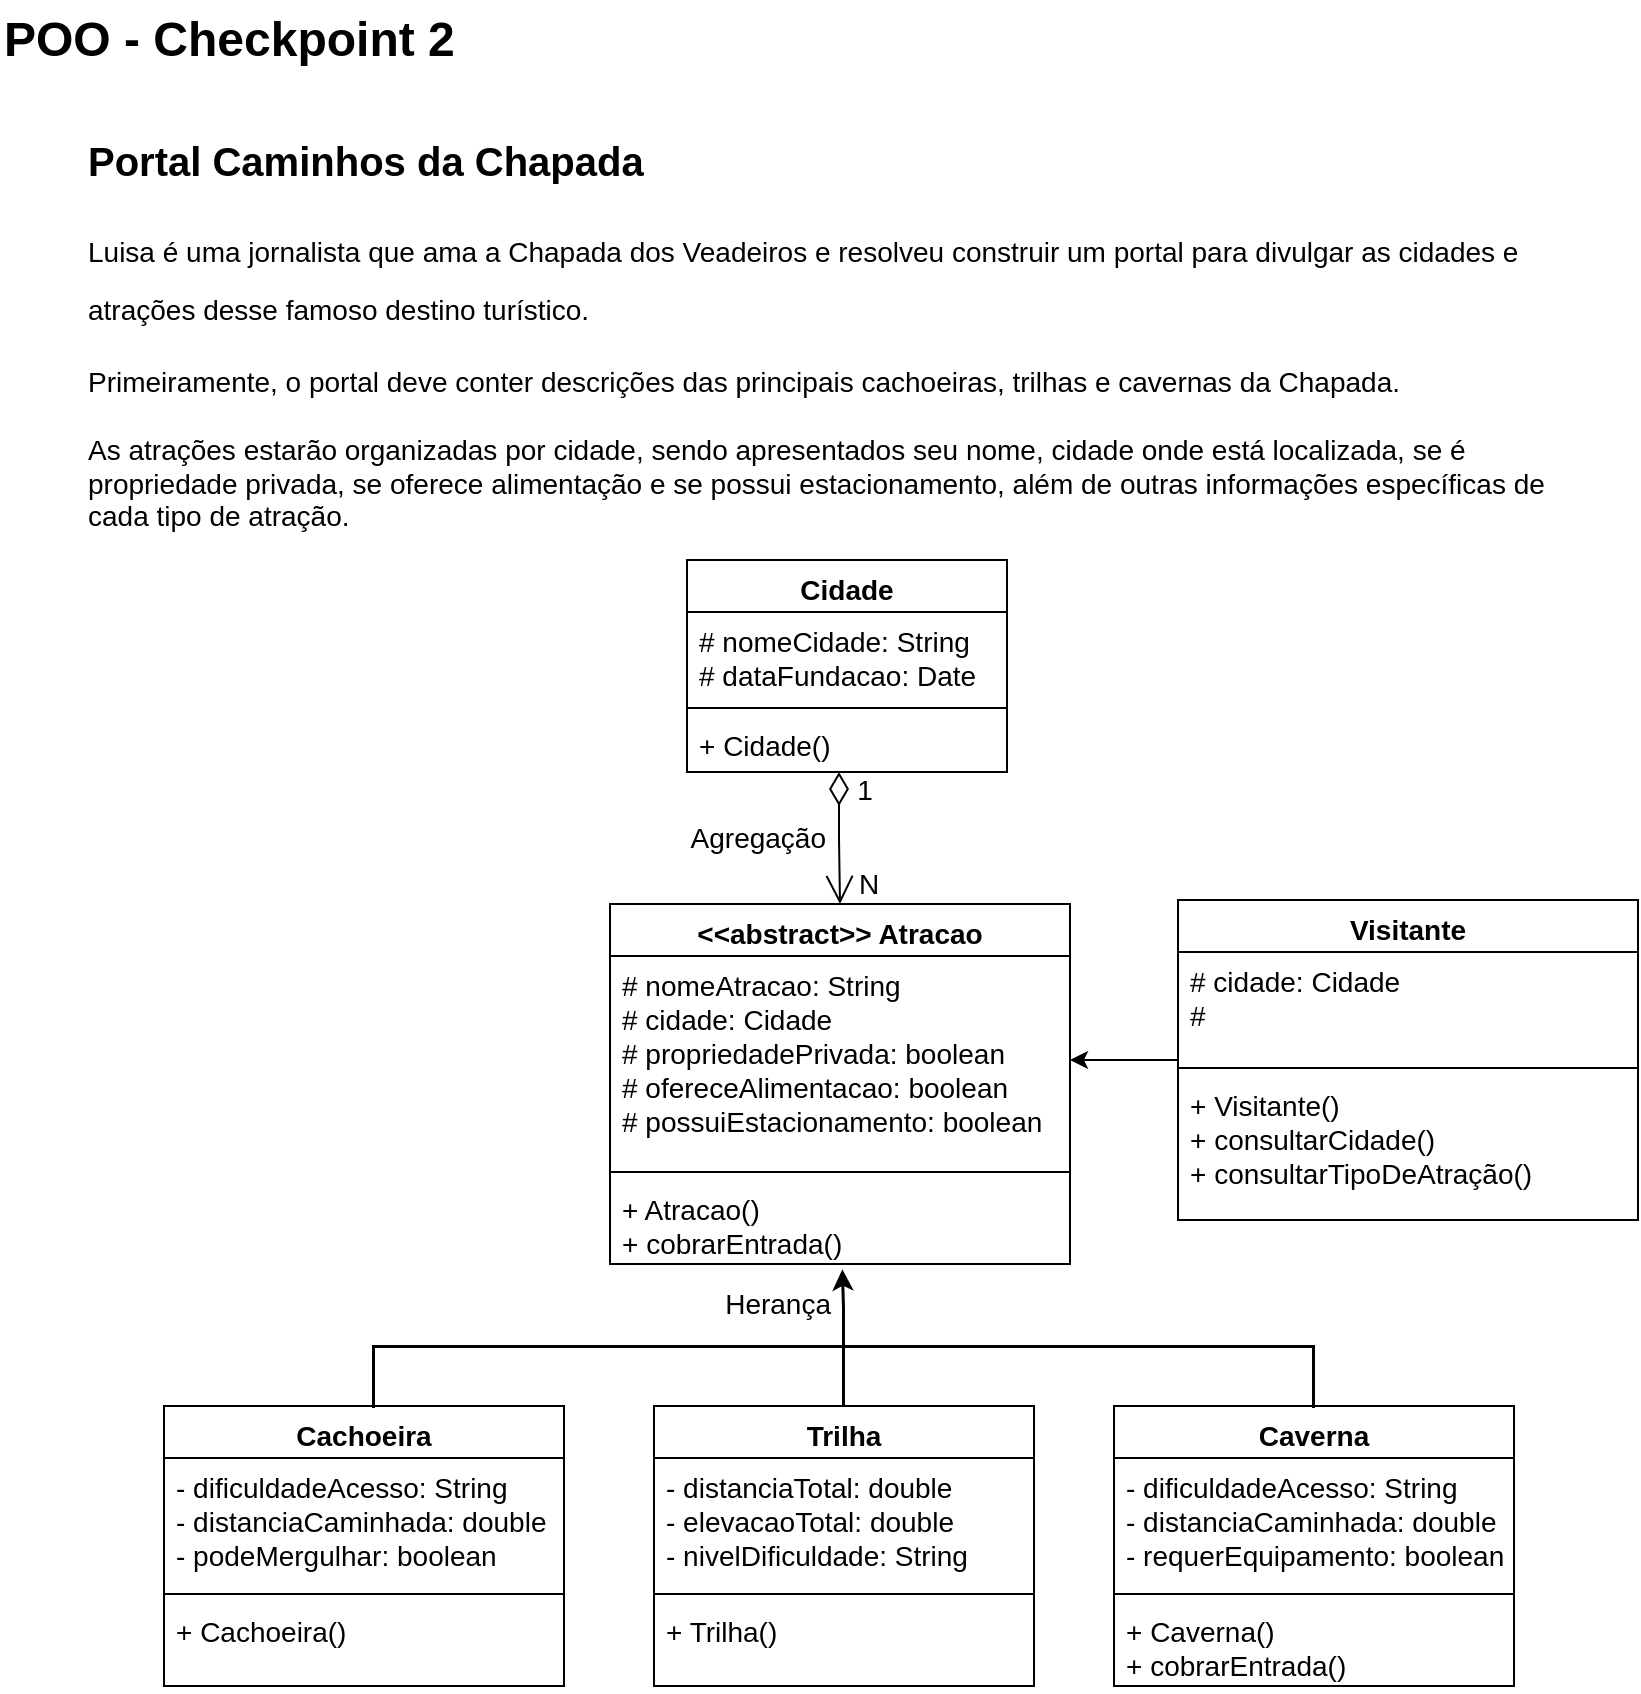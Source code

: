 <mxfile version="20.0.3" type="google"><diagram id="w1eQTvh9J5aqnU7fIrIR" name="Page-1"><mxGraphModel dx="1186" dy="-1802" grid="1" gridSize="10" guides="1" tooltips="1" connect="1" arrows="1" fold="1" page="1" pageScale="1" pageWidth="827" pageHeight="1169" math="0" shadow="0"><root><mxCell id="0"/><mxCell id="1" parent="0"/><mxCell id="Tb9qipr10U-LZeM3_FRC-1" value="POO - Checkpoint 2" style="text;strokeColor=none;fillColor=none;html=1;fontSize=24;fontStyle=1;verticalAlign=middle;align=left;" parent="1" vertex="1"><mxGeometry x="1" y="2560" width="230" height="40" as="geometry"/></mxCell><mxCell id="Tb9qipr10U-LZeM3_FRC-3" value="&lt;h1 style=&quot;font-size: 20px;&quot;&gt;&lt;span style=&quot;background-color: initial;&quot;&gt;&lt;font style=&quot;font-size: 20px;&quot;&gt;Portal Caminhos da Chapada&lt;/font&gt;&lt;/span&gt;&lt;/h1&gt;&lt;h1 style=&quot;&quot;&gt;&lt;span style=&quot;font-size: 14px; background-color: initial; font-weight: normal;&quot;&gt;Luisa é uma jornalista que ama a Chapada dos Veadeiros e resolveu construir um portal para divulgar as cidades e atrações desse famoso destino turístico.&lt;/span&gt;&lt;/h1&gt;&lt;div&gt;&lt;span style=&quot;font-size: 14px; background-color: initial; font-weight: normal;&quot;&gt;Primeiramente, o portal deve conter descrições das principais cachoeiras, trilhas e cavernas da Chapada.&lt;/span&gt;&lt;/div&gt;&lt;div&gt;&lt;span style=&quot;font-size: 14px; background-color: initial; font-weight: normal;&quot;&gt;&lt;br&gt;&lt;/span&gt;&lt;/div&gt;&lt;div&gt;&lt;span style=&quot;font-size: 14px; background-color: initial; font-weight: normal;&quot;&gt;As atrações estarão organizadas por cidade, sendo apresentados seu nome, cidade onde está localizada, se é propriedade privada, se oferece alimentação e se possui estacionamento, além de outras informações específicas de cada tipo de atração.&lt;br&gt;&lt;/span&gt;&lt;/div&gt;" style="text;html=1;strokeColor=none;fillColor=none;spacing=5;spacingTop=-20;whiteSpace=wrap;overflow=hidden;rounded=0;" parent="1" vertex="1"><mxGeometry x="40" y="2626" width="760" height="200" as="geometry"/></mxCell><mxCell id="Tb9qipr10U-LZeM3_FRC-4" value="Cidade" style="swimlane;fontStyle=1;align=center;verticalAlign=top;childLayout=stackLayout;horizontal=1;startSize=26;horizontalStack=0;resizeParent=1;resizeParentMax=0;resizeLast=0;collapsible=1;marginBottom=0;fontSize=14;" parent="1" vertex="1"><mxGeometry x="344.5" y="2840" width="160" height="106" as="geometry"/></mxCell><mxCell id="Tb9qipr10U-LZeM3_FRC-5" value="# nomeCidade: String&#10;# dataFundacao: Date&#10;" style="text;strokeColor=none;fillColor=none;align=left;verticalAlign=top;spacingLeft=4;spacingRight=4;overflow=hidden;rotatable=0;points=[[0,0.5],[1,0.5]];portConstraint=eastwest;fontSize=14;" parent="Tb9qipr10U-LZeM3_FRC-4" vertex="1"><mxGeometry y="26" width="160" height="44" as="geometry"/></mxCell><mxCell id="Tb9qipr10U-LZeM3_FRC-6" value="" style="line;strokeWidth=1;fillColor=none;align=left;verticalAlign=middle;spacingTop=-1;spacingLeft=3;spacingRight=3;rotatable=0;labelPosition=right;points=[];portConstraint=eastwest;fontSize=14;" parent="Tb9qipr10U-LZeM3_FRC-4" vertex="1"><mxGeometry y="70" width="160" height="8" as="geometry"/></mxCell><mxCell id="Tb9qipr10U-LZeM3_FRC-7" value="+ Cidade()" style="text;strokeColor=none;fillColor=none;align=left;verticalAlign=top;spacingLeft=4;spacingRight=4;overflow=hidden;rotatable=0;points=[[0,0.5],[1,0.5]];portConstraint=eastwest;fontSize=14;" parent="Tb9qipr10U-LZeM3_FRC-4" vertex="1"><mxGeometry y="78" width="160" height="28" as="geometry"/></mxCell><mxCell id="Tb9qipr10U-LZeM3_FRC-8" value="&lt;&lt;abstract&gt;&gt; Atracao" style="swimlane;fontStyle=1;align=center;verticalAlign=top;childLayout=stackLayout;horizontal=1;startSize=26;horizontalStack=0;resizeParent=1;resizeParentMax=0;resizeLast=0;collapsible=1;marginBottom=0;fontSize=14;" parent="1" vertex="1"><mxGeometry x="306" y="3012" width="230" height="180" as="geometry"><mxRectangle x="306" y="3012" width="120" height="40" as="alternateBounds"/></mxGeometry></mxCell><mxCell id="Tb9qipr10U-LZeM3_FRC-9" value="# nomeAtracao: String&#10;# cidade: Cidade&#10;# propriedadePrivada: boolean&#10;# ofereceAlimentacao: boolean&#10;# possuiEstacionamento: boolean" style="text;strokeColor=none;fillColor=none;align=left;verticalAlign=top;spacingLeft=4;spacingRight=4;overflow=hidden;rotatable=0;points=[[0,0.5],[1,0.5]];portConstraint=eastwest;fontSize=14;" parent="Tb9qipr10U-LZeM3_FRC-8" vertex="1"><mxGeometry y="26" width="230" height="104" as="geometry"/></mxCell><mxCell id="Tb9qipr10U-LZeM3_FRC-10" value="" style="line;strokeWidth=1;fillColor=none;align=left;verticalAlign=middle;spacingTop=-1;spacingLeft=3;spacingRight=3;rotatable=0;labelPosition=right;points=[];portConstraint=eastwest;fontSize=14;" parent="Tb9qipr10U-LZeM3_FRC-8" vertex="1"><mxGeometry y="130" width="230" height="8" as="geometry"/></mxCell><mxCell id="Tb9qipr10U-LZeM3_FRC-11" value="+ Atracao()&#10;+ cobrarEntrada()" style="text;strokeColor=none;fillColor=none;align=left;verticalAlign=top;spacingLeft=4;spacingRight=4;overflow=hidden;rotatable=0;points=[[0,0.5],[1,0.5]];portConstraint=eastwest;fontSize=14;" parent="Tb9qipr10U-LZeM3_FRC-8" vertex="1"><mxGeometry y="138" width="230" height="42" as="geometry"/></mxCell><mxCell id="Tb9qipr10U-LZeM3_FRC-12" value="Cachoeira" style="swimlane;fontStyle=1;align=center;verticalAlign=top;childLayout=stackLayout;horizontal=1;startSize=26;horizontalStack=0;resizeParent=1;resizeParentMax=0;resizeLast=0;collapsible=1;marginBottom=0;fontSize=14;" parent="1" vertex="1"><mxGeometry x="83" y="3263" width="200" height="140" as="geometry"/></mxCell><mxCell id="Tb9qipr10U-LZeM3_FRC-13" value="- dificuldadeAcesso: String&#10;- distanciaCaminhada: double&#10;- podeMergulhar: boolean&#10;" style="text;strokeColor=none;fillColor=none;align=left;verticalAlign=top;spacingLeft=4;spacingRight=4;overflow=hidden;rotatable=0;points=[[0,0.5],[1,0.5]];portConstraint=eastwest;fontSize=14;" parent="Tb9qipr10U-LZeM3_FRC-12" vertex="1"><mxGeometry y="26" width="200" height="64" as="geometry"/></mxCell><mxCell id="Tb9qipr10U-LZeM3_FRC-14" value="" style="line;strokeWidth=1;fillColor=none;align=left;verticalAlign=middle;spacingTop=-1;spacingLeft=3;spacingRight=3;rotatable=0;labelPosition=right;points=[];portConstraint=eastwest;fontSize=14;" parent="Tb9qipr10U-LZeM3_FRC-12" vertex="1"><mxGeometry y="90" width="200" height="8" as="geometry"/></mxCell><mxCell id="Tb9qipr10U-LZeM3_FRC-15" value="+ Cachoeira()" style="text;strokeColor=none;fillColor=none;align=left;verticalAlign=top;spacingLeft=4;spacingRight=4;overflow=hidden;rotatable=0;points=[[0,0.5],[1,0.5]];portConstraint=eastwest;fontSize=14;" parent="Tb9qipr10U-LZeM3_FRC-12" vertex="1"><mxGeometry y="98" width="200" height="42" as="geometry"/></mxCell><mxCell id="Tb9qipr10U-LZeM3_FRC-16" value="Trilha" style="swimlane;fontStyle=1;align=center;verticalAlign=top;childLayout=stackLayout;horizontal=1;startSize=26;horizontalStack=0;resizeParent=1;resizeParentMax=0;resizeLast=0;collapsible=1;marginBottom=0;fontSize=14;" parent="1" vertex="1"><mxGeometry x="328" y="3263" width="190" height="140" as="geometry"/></mxCell><mxCell id="Tb9qipr10U-LZeM3_FRC-17" value="- distanciaTotal: double&#10;- elevacaoTotal: double&#10;- nivelDificuldade: String" style="text;strokeColor=none;fillColor=none;align=left;verticalAlign=top;spacingLeft=4;spacingRight=4;overflow=hidden;rotatable=0;points=[[0,0.5],[1,0.5]];portConstraint=eastwest;fontSize=14;" parent="Tb9qipr10U-LZeM3_FRC-16" vertex="1"><mxGeometry y="26" width="190" height="64" as="geometry"/></mxCell><mxCell id="Tb9qipr10U-LZeM3_FRC-18" value="" style="line;strokeWidth=1;fillColor=none;align=left;verticalAlign=middle;spacingTop=-1;spacingLeft=3;spacingRight=3;rotatable=0;labelPosition=right;points=[];portConstraint=eastwest;fontSize=14;" parent="Tb9qipr10U-LZeM3_FRC-16" vertex="1"><mxGeometry y="90" width="190" height="8" as="geometry"/></mxCell><mxCell id="Tb9qipr10U-LZeM3_FRC-19" value="+ Trilha()" style="text;strokeColor=none;fillColor=none;align=left;verticalAlign=top;spacingLeft=4;spacingRight=4;overflow=hidden;rotatable=0;points=[[0,0.5],[1,0.5]];portConstraint=eastwest;fontSize=14;" parent="Tb9qipr10U-LZeM3_FRC-16" vertex="1"><mxGeometry y="98" width="190" height="42" as="geometry"/></mxCell><mxCell id="Tb9qipr10U-LZeM3_FRC-20" value="Caverna" style="swimlane;fontStyle=1;align=center;verticalAlign=top;childLayout=stackLayout;horizontal=1;startSize=26;horizontalStack=0;resizeParent=1;resizeParentMax=0;resizeLast=0;collapsible=1;marginBottom=0;fontSize=14;" parent="1" vertex="1"><mxGeometry x="558" y="3263" width="200" height="140" as="geometry"/></mxCell><mxCell id="Tb9qipr10U-LZeM3_FRC-21" value="- dificuldadeAcesso: String&#10;- distanciaCaminhada: double&#10;- requerEquipamento: boolean" style="text;strokeColor=none;fillColor=none;align=left;verticalAlign=top;spacingLeft=4;spacingRight=4;overflow=hidden;rotatable=0;points=[[0,0.5],[1,0.5]];portConstraint=eastwest;fontSize=14;" parent="Tb9qipr10U-LZeM3_FRC-20" vertex="1"><mxGeometry y="26" width="200" height="64" as="geometry"/></mxCell><mxCell id="Tb9qipr10U-LZeM3_FRC-22" value="" style="line;strokeWidth=1;fillColor=none;align=left;verticalAlign=middle;spacingTop=-1;spacingLeft=3;spacingRight=3;rotatable=0;labelPosition=right;points=[];portConstraint=eastwest;fontSize=14;" parent="Tb9qipr10U-LZeM3_FRC-20" vertex="1"><mxGeometry y="90" width="200" height="8" as="geometry"/></mxCell><mxCell id="Tb9qipr10U-LZeM3_FRC-23" value="+ Caverna()&#10;+ cobrarEntrada()" style="text;strokeColor=none;fillColor=none;align=left;verticalAlign=top;spacingLeft=4;spacingRight=4;overflow=hidden;rotatable=0;points=[[0,0.5],[1,0.5]];portConstraint=eastwest;fontSize=14;" parent="Tb9qipr10U-LZeM3_FRC-20" vertex="1"><mxGeometry y="98" width="200" height="42" as="geometry"/></mxCell><mxCell id="Tb9qipr10U-LZeM3_FRC-24" value="" style="endArrow=open;html=1;endSize=12;startArrow=diamondThin;startSize=14;startFill=0;edgeStyle=orthogonalEdgeStyle;align=left;verticalAlign=bottom;rounded=0;fontSize=14;entryX=0.5;entryY=0;entryDx=0;entryDy=0;exitX=0.475;exitY=1;exitDx=0;exitDy=0;exitPerimeter=0;" parent="1" source="Tb9qipr10U-LZeM3_FRC-7" target="Tb9qipr10U-LZeM3_FRC-8" edge="1"><mxGeometry x="-1" y="3" relative="1" as="geometry"><mxPoint x="157.5" y="3001" as="sourcePoint"/><mxPoint x="317.5" y="3001" as="targetPoint"/></mxGeometry></mxCell><mxCell id="Tb9qipr10U-LZeM3_FRC-25" value="1" style="edgeLabel;html=1;align=center;verticalAlign=middle;resizable=0;points=[];fontSize=14;" parent="Tb9qipr10U-LZeM3_FRC-24" connectable="0" vertex="1"><mxGeometry x="-0.801" relative="1" as="geometry"><mxPoint x="12" y="2" as="offset"/></mxGeometry></mxCell><mxCell id="Tb9qipr10U-LZeM3_FRC-26" value="N" style="edgeLabel;html=1;align=center;verticalAlign=middle;resizable=0;points=[];fontSize=14;" parent="Tb9qipr10U-LZeM3_FRC-24" connectable="0" vertex="1"><mxGeometry x="0.819" y="3" relative="1" as="geometry"><mxPoint x="11" y="-4" as="offset"/></mxGeometry></mxCell><mxCell id="Tb9qipr10U-LZeM3_FRC-27" value="Agregação" style="text;strokeColor=none;fillColor=none;align=right;verticalAlign=middle;spacingLeft=4;spacingRight=4;overflow=hidden;points=[[0,0.5],[1,0.5]];portConstraint=eastwest;rotatable=0;fontSize=14;" parent="1" vertex="1"><mxGeometry x="340" y="2963" width="80" height="30" as="geometry"/></mxCell><mxCell id="Tb9qipr10U-LZeM3_FRC-28" value="" style="group" parent="1" connectable="0" vertex="1"><mxGeometry x="187.5" y="3223" width="470" height="40" as="geometry"/></mxCell><mxCell id="Tb9qipr10U-LZeM3_FRC-29" value="" style="line;strokeWidth=1.5;direction=south;html=1;fontSize=14;" parent="Tb9qipr10U-LZeM3_FRC-28" vertex="1"><mxGeometry x="215.413" y="10" width="39.163" height="30" as="geometry"/></mxCell><mxCell id="Tb9qipr10U-LZeM3_FRC-30" value="" style="shape=partialRectangle;whiteSpace=wrap;html=1;bottom=1;right=1;left=1;top=0;fillColor=none;routingCenterX=-0.5;fontSize=14;strokeWidth=1.5;rotation=-180;" parent="Tb9qipr10U-LZeM3_FRC-28" vertex="1"><mxGeometry y="10" width="470" height="30" as="geometry"/></mxCell><mxCell id="Tb9qipr10U-LZeM3_FRC-31" value="Herança" style="text;strokeColor=none;fillColor=none;align=right;verticalAlign=middle;spacingLeft=4;spacingRight=4;overflow=hidden;points=[[0,0.5],[1,0.5]];portConstraint=eastwest;rotatable=0;fontSize=14;" parent="1" vertex="1"><mxGeometry x="342.5" y="3196" width="80" height="30" as="geometry"/></mxCell><mxCell id="Tb9qipr10U-LZeM3_FRC-32" value="" style="edgeStyle=elbowEdgeStyle;elbow=vertical;endArrow=classic;html=1;rounded=0;fontSize=14;strokeWidth=1.5;entryX=0.504;entryY=1.058;entryDx=0;entryDy=0;entryPerimeter=0;exitX=0.5;exitY=1;exitDx=0;exitDy=0;" parent="1" source="Tb9qipr10U-LZeM3_FRC-30" target="Tb9qipr10U-LZeM3_FRC-11" edge="1"><mxGeometry width="50" height="50" relative="1" as="geometry"><mxPoint x="367.5" y="3531" as="sourcePoint"/><mxPoint x="417.5" y="3481" as="targetPoint"/></mxGeometry></mxCell><mxCell id="Tb9qipr10U-LZeM3_FRC-33" value="" style="edgeStyle=orthogonalEdgeStyle;rounded=0;orthogonalLoop=1;jettySize=auto;html=1;fontSize=24;" parent="1" source="Tb9qipr10U-LZeM3_FRC-34" target="Tb9qipr10U-LZeM3_FRC-9" edge="1"><mxGeometry relative="1" as="geometry"/></mxCell><mxCell id="Tb9qipr10U-LZeM3_FRC-34" value="Visitante" style="swimlane;fontStyle=1;align=center;verticalAlign=top;childLayout=stackLayout;horizontal=1;startSize=26;horizontalStack=0;resizeParent=1;resizeParentMax=0;resizeLast=0;collapsible=1;marginBottom=0;fontSize=14;" parent="1" vertex="1"><mxGeometry x="590" y="3010" width="230" height="160" as="geometry"><mxRectangle x="306" y="3012" width="120" height="40" as="alternateBounds"/></mxGeometry></mxCell><mxCell id="Tb9qipr10U-LZeM3_FRC-35" value="# cidade: Cidade&#10;#" style="text;strokeColor=none;fillColor=none;align=left;verticalAlign=top;spacingLeft=4;spacingRight=4;overflow=hidden;rotatable=0;points=[[0,0.5],[1,0.5]];portConstraint=eastwest;fontSize=14;" parent="Tb9qipr10U-LZeM3_FRC-34" vertex="1"><mxGeometry y="26" width="230" height="54" as="geometry"/></mxCell><mxCell id="Tb9qipr10U-LZeM3_FRC-36" value="" style="line;strokeWidth=1;fillColor=none;align=left;verticalAlign=middle;spacingTop=-1;spacingLeft=3;spacingRight=3;rotatable=0;labelPosition=right;points=[];portConstraint=eastwest;fontSize=14;" parent="Tb9qipr10U-LZeM3_FRC-34" vertex="1"><mxGeometry y="80" width="230" height="8" as="geometry"/></mxCell><mxCell id="Tb9qipr10U-LZeM3_FRC-37" value="+ Visitante()&#10;+ consultarCidade()&#10;+ consultarTipoDeAtração()" style="text;strokeColor=none;fillColor=none;align=left;verticalAlign=top;spacingLeft=4;spacingRight=4;overflow=hidden;rotatable=0;points=[[0,0.5],[1,0.5]];portConstraint=eastwest;fontSize=14;" parent="Tb9qipr10U-LZeM3_FRC-34" vertex="1"><mxGeometry y="88" width="230" height="72" as="geometry"/></mxCell></root></mxGraphModel></diagram></mxfile>